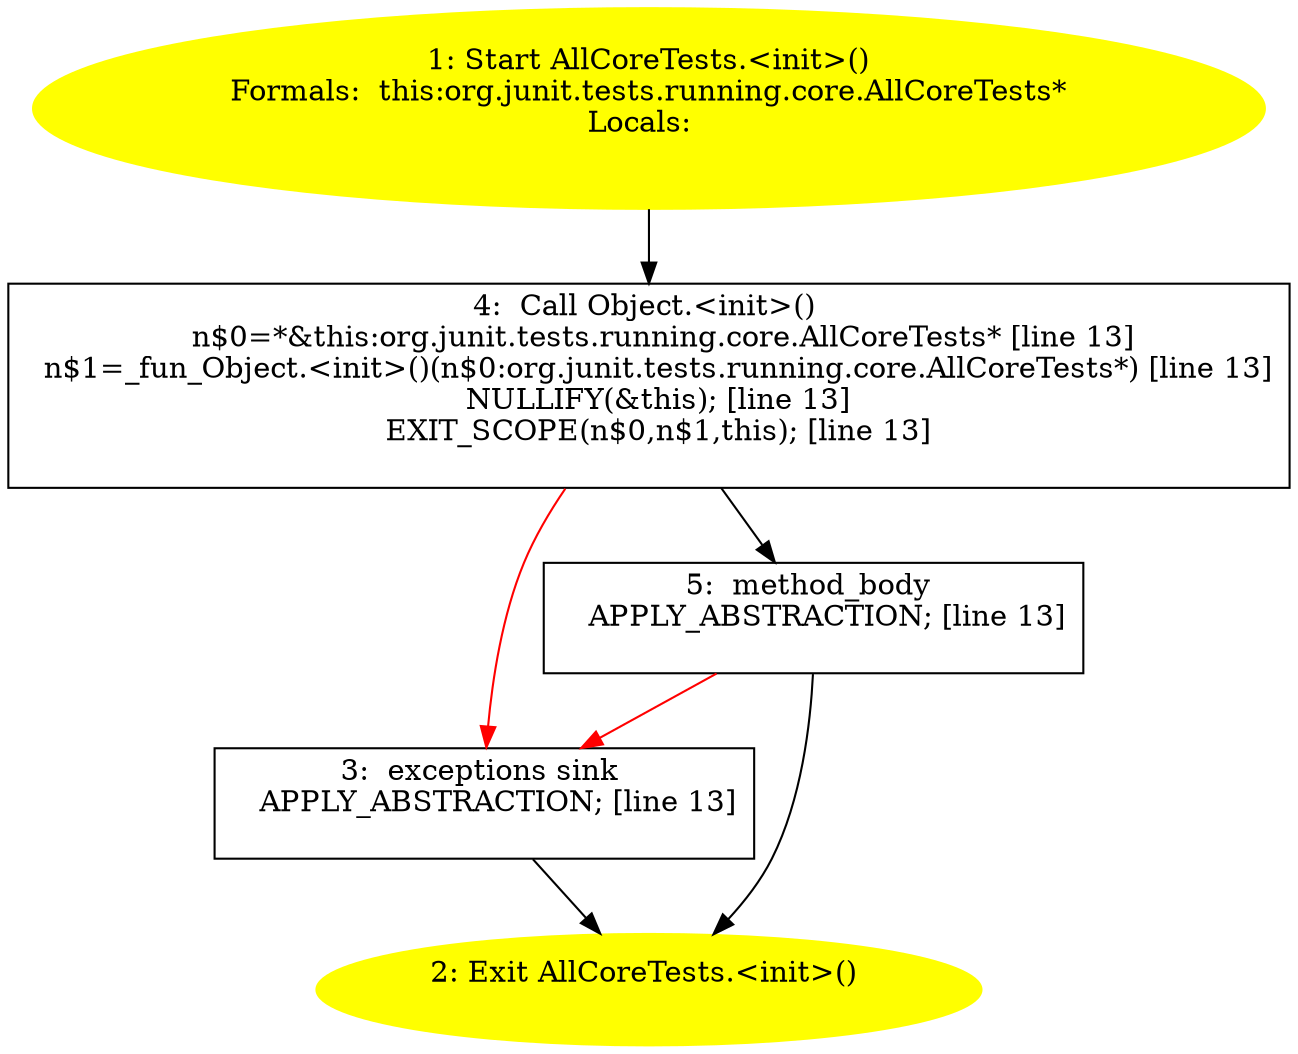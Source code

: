 /* @generated */
digraph cfg {
"org.junit.tests.running.core.AllCoreTests.<init>().863a3ddc119f15377b40e893f868c62d_1" [label="1: Start AllCoreTests.<init>()\nFormals:  this:org.junit.tests.running.core.AllCoreTests*\nLocals:  \n  " color=yellow style=filled]
	

	 "org.junit.tests.running.core.AllCoreTests.<init>().863a3ddc119f15377b40e893f868c62d_1" -> "org.junit.tests.running.core.AllCoreTests.<init>().863a3ddc119f15377b40e893f868c62d_4" ;
"org.junit.tests.running.core.AllCoreTests.<init>().863a3ddc119f15377b40e893f868c62d_2" [label="2: Exit AllCoreTests.<init>() \n  " color=yellow style=filled]
	

"org.junit.tests.running.core.AllCoreTests.<init>().863a3ddc119f15377b40e893f868c62d_3" [label="3:  exceptions sink \n   APPLY_ABSTRACTION; [line 13]\n " shape="box"]
	

	 "org.junit.tests.running.core.AllCoreTests.<init>().863a3ddc119f15377b40e893f868c62d_3" -> "org.junit.tests.running.core.AllCoreTests.<init>().863a3ddc119f15377b40e893f868c62d_2" ;
"org.junit.tests.running.core.AllCoreTests.<init>().863a3ddc119f15377b40e893f868c62d_4" [label="4:  Call Object.<init>() \n   n$0=*&this:org.junit.tests.running.core.AllCoreTests* [line 13]\n  n$1=_fun_Object.<init>()(n$0:org.junit.tests.running.core.AllCoreTests*) [line 13]\n  NULLIFY(&this); [line 13]\n  EXIT_SCOPE(n$0,n$1,this); [line 13]\n " shape="box"]
	

	 "org.junit.tests.running.core.AllCoreTests.<init>().863a3ddc119f15377b40e893f868c62d_4" -> "org.junit.tests.running.core.AllCoreTests.<init>().863a3ddc119f15377b40e893f868c62d_5" ;
	 "org.junit.tests.running.core.AllCoreTests.<init>().863a3ddc119f15377b40e893f868c62d_4" -> "org.junit.tests.running.core.AllCoreTests.<init>().863a3ddc119f15377b40e893f868c62d_3" [color="red" ];
"org.junit.tests.running.core.AllCoreTests.<init>().863a3ddc119f15377b40e893f868c62d_5" [label="5:  method_body \n   APPLY_ABSTRACTION; [line 13]\n " shape="box"]
	

	 "org.junit.tests.running.core.AllCoreTests.<init>().863a3ddc119f15377b40e893f868c62d_5" -> "org.junit.tests.running.core.AllCoreTests.<init>().863a3ddc119f15377b40e893f868c62d_2" ;
	 "org.junit.tests.running.core.AllCoreTests.<init>().863a3ddc119f15377b40e893f868c62d_5" -> "org.junit.tests.running.core.AllCoreTests.<init>().863a3ddc119f15377b40e893f868c62d_3" [color="red" ];
}
